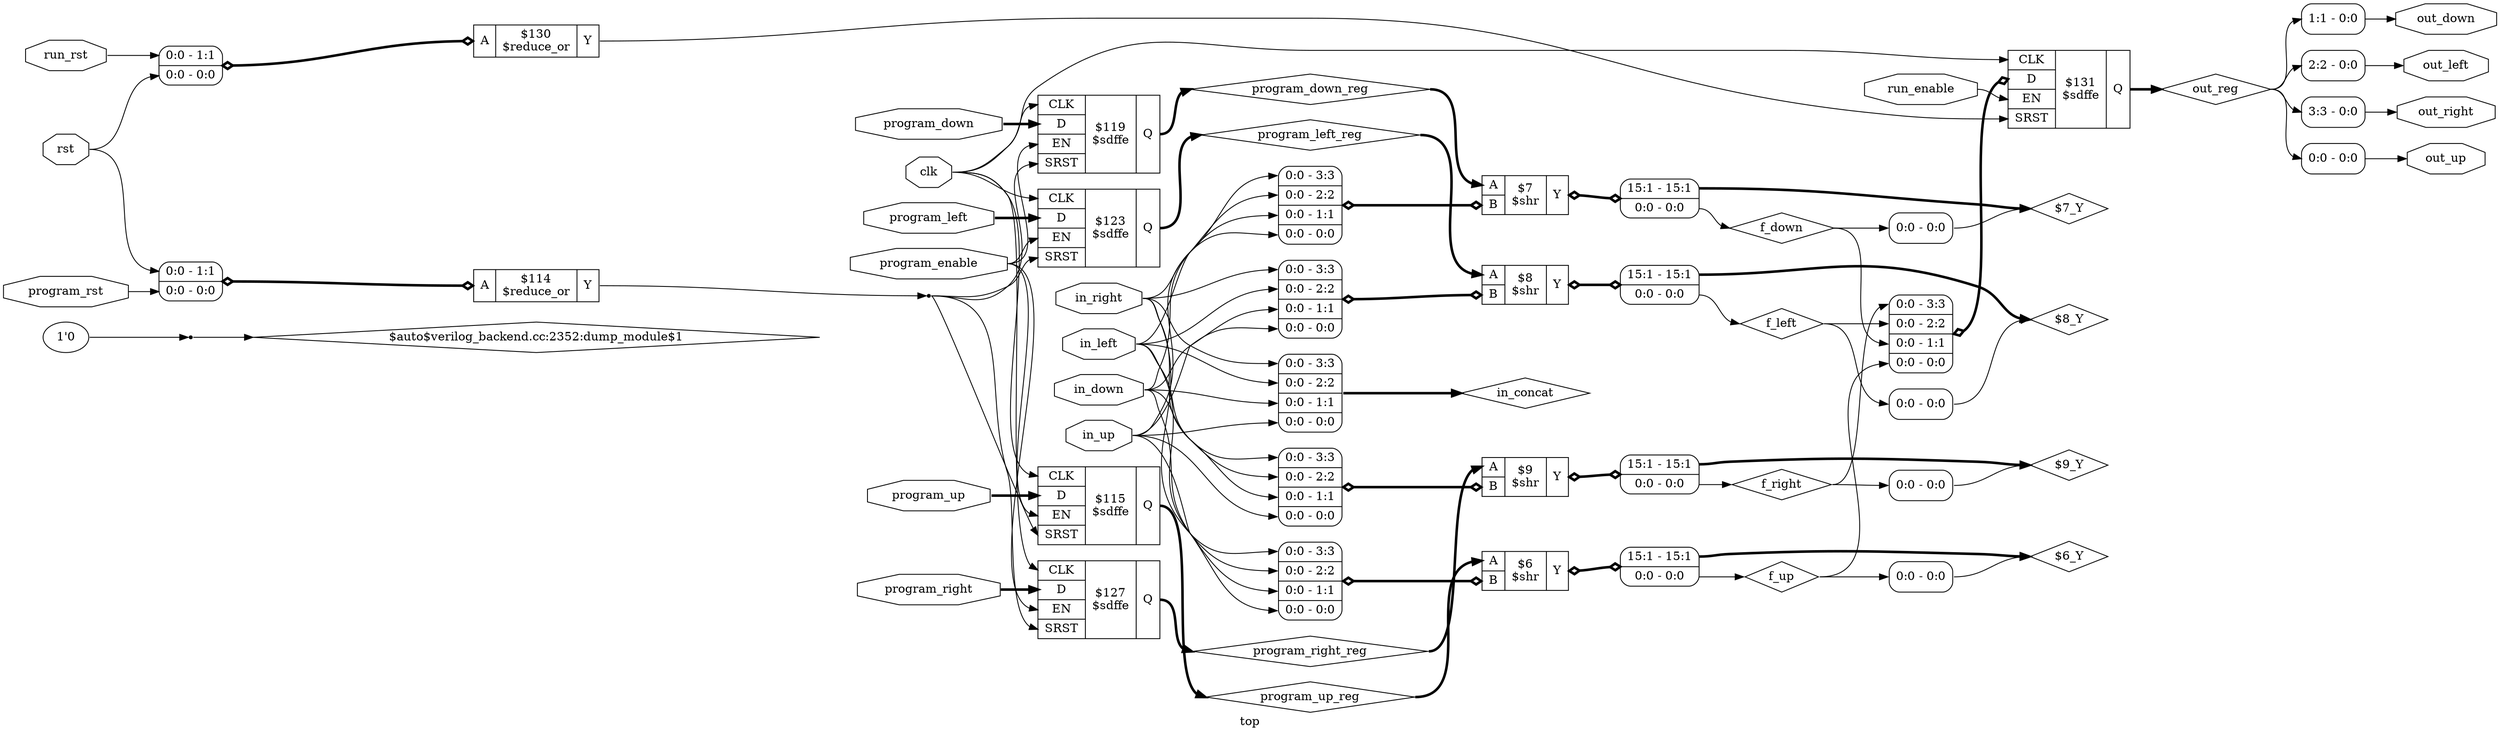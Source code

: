 digraph "top" {
label="top";
rankdir="LR";
remincross=true;
n7 [ shape=diamond, label="$auto$verilog_backend.cc:2352:dump_module$1", color="black", fontcolor="black"];
n8 [ shape=octagon, label="clk", color="black", fontcolor="black"];
n9 [ shape=diamond, label="f_down", color="black", fontcolor="black"];
n10 [ shape=diamond, label="f_left", color="black", fontcolor="black"];
n11 [ shape=diamond, label="f_right", color="black", fontcolor="black"];
n12 [ shape=diamond, label="f_up", color="black", fontcolor="black"];
n13 [ shape=diamond, label="in_concat", color="black", fontcolor="black"];
n14 [ shape=octagon, label="in_down", color="black", fontcolor="black"];
n15 [ shape=octagon, label="in_left", color="black", fontcolor="black"];
n16 [ shape=octagon, label="in_right", color="black", fontcolor="black"];
n17 [ shape=octagon, label="in_up", color="black", fontcolor="black"];
n18 [ shape=octagon, label="out_down", color="black", fontcolor="black"];
n19 [ shape=octagon, label="out_left", color="black", fontcolor="black"];
n20 [ shape=diamond, label="out_reg", color="black", fontcolor="black"];
n21 [ shape=octagon, label="out_right", color="black", fontcolor="black"];
n22 [ shape=octagon, label="out_up", color="black", fontcolor="black"];
n23 [ shape=octagon, label="program_down", color="black", fontcolor="black"];
n24 [ shape=diamond, label="program_down_reg", color="black", fontcolor="black"];
n25 [ shape=octagon, label="program_enable", color="black", fontcolor="black"];
n26 [ shape=octagon, label="program_left", color="black", fontcolor="black"];
n27 [ shape=diamond, label="program_left_reg", color="black", fontcolor="black"];
n28 [ shape=octagon, label="program_right", color="black", fontcolor="black"];
n29 [ shape=diamond, label="program_right_reg", color="black", fontcolor="black"];
n30 [ shape=octagon, label="program_rst", color="black", fontcolor="black"];
n31 [ shape=octagon, label="program_up", color="black", fontcolor="black"];
n32 [ shape=diamond, label="program_up_reg", color="black", fontcolor="black"];
n33 [ shape=octagon, label="rst", color="black", fontcolor="black"];
n34 [ shape=octagon, label="run_enable", color="black", fontcolor="black"];
n35 [ shape=octagon, label="run_rst", color="black", fontcolor="black"];
c41 [ shape=record, label="{{<p36> CLK|<p37> D|<p38> EN|<p39> SRST}|$115\n$sdffe|{<p40> Q}}",  ];
c42 [ shape=record, label="{{<p36> CLK|<p37> D|<p38> EN|<p39> SRST}|$119\n$sdffe|{<p40> Q}}",  ];
c43 [ shape=record, label="{{<p36> CLK|<p37> D|<p38> EN|<p39> SRST}|$123\n$sdffe|{<p40> Q}}",  ];
c44 [ shape=record, label="{{<p36> CLK|<p37> D|<p38> EN|<p39> SRST}|$127\n$sdffe|{<p40> Q}}",  ];
c45 [ shape=record, label="{{<p36> CLK|<p37> D|<p38> EN|<p39> SRST}|$131\n$sdffe|{<p40> Q}}",  ];
x0 [ shape=record, style=rounded, label="<s3> 0:0 - 3:3 |<s2> 0:0 - 2:2 |<s1> 0:0 - 1:1 |<s0> 0:0 - 0:0 ", color="black", fontcolor="black" ];
x0:e -> c45:p37:w [arrowhead=odiamond, arrowtail=odiamond, dir=both, color="black", fontcolor="black", style="setlinewidth(3)", label=""];
c48 [ shape=record, label="{{<p46> A}|$114\n$reduce_or|{<p47> Y}}",  ];
x1 [ shape=record, style=rounded, label="<s1> 0:0 - 1:1 |<s0> 0:0 - 0:0 ", color="black", fontcolor="black" ];
x1:e -> c48:p46:w [arrowhead=odiamond, arrowtail=odiamond, dir=both, color="black", fontcolor="black", style="setlinewidth(3)", label=""];
c49 [ shape=record, label="{{<p46> A}|$130\n$reduce_or|{<p47> Y}}",  ];
x2 [ shape=record, style=rounded, label="<s1> 0:0 - 1:1 |<s0> 0:0 - 0:0 ", color="black", fontcolor="black" ];
x2:e -> c49:p46:w [arrowhead=odiamond, arrowtail=odiamond, dir=both, color="black", fontcolor="black", style="setlinewidth(3)", label=""];
c51 [ shape=record, label="{{<p46> A|<p50> B}|$6\n$shr|{<p47> Y}}",  ];
x3 [ shape=record, style=rounded, label="<s3> 0:0 - 3:3 |<s2> 0:0 - 2:2 |<s1> 0:0 - 1:1 |<s0> 0:0 - 0:0 ", color="black", fontcolor="black" ];
x3:e -> c51:p50:w [arrowhead=odiamond, arrowtail=odiamond, dir=both, color="black", fontcolor="black", style="setlinewidth(3)", label=""];
x4 [ shape=record, style=rounded, label="<s1> 15:1 - 15:1 |<s0> 0:0 - 0:0 ", color="black", fontcolor="black" ];
c51:p47:e -> x4:w [arrowhead=odiamond, arrowtail=odiamond, dir=both, color="black", fontcolor="black", style="setlinewidth(3)", label=""];
c52 [ shape=record, label="{{<p46> A|<p50> B}|$7\n$shr|{<p47> Y}}",  ];
x5 [ shape=record, style=rounded, label="<s3> 0:0 - 3:3 |<s2> 0:0 - 2:2 |<s1> 0:0 - 1:1 |<s0> 0:0 - 0:0 ", color="black", fontcolor="black" ];
x5:e -> c52:p50:w [arrowhead=odiamond, arrowtail=odiamond, dir=both, color="black", fontcolor="black", style="setlinewidth(3)", label=""];
x6 [ shape=record, style=rounded, label="<s1> 15:1 - 15:1 |<s0> 0:0 - 0:0 ", color="black", fontcolor="black" ];
c52:p47:e -> x6:w [arrowhead=odiamond, arrowtail=odiamond, dir=both, color="black", fontcolor="black", style="setlinewidth(3)", label=""];
c53 [ shape=record, label="{{<p46> A|<p50> B}|$8\n$shr|{<p47> Y}}",  ];
x7 [ shape=record, style=rounded, label="<s3> 0:0 - 3:3 |<s2> 0:0 - 2:2 |<s1> 0:0 - 1:1 |<s0> 0:0 - 0:0 ", color="black", fontcolor="black" ];
x7:e -> c53:p50:w [arrowhead=odiamond, arrowtail=odiamond, dir=both, color="black", fontcolor="black", style="setlinewidth(3)", label=""];
x8 [ shape=record, style=rounded, label="<s1> 15:1 - 15:1 |<s0> 0:0 - 0:0 ", color="black", fontcolor="black" ];
c53:p47:e -> x8:w [arrowhead=odiamond, arrowtail=odiamond, dir=both, color="black", fontcolor="black", style="setlinewidth(3)", label=""];
c54 [ shape=record, label="{{<p46> A|<p50> B}|$9\n$shr|{<p47> Y}}",  ];
x9 [ shape=record, style=rounded, label="<s3> 0:0 - 3:3 |<s2> 0:0 - 2:2 |<s1> 0:0 - 1:1 |<s0> 0:0 - 0:0 ", color="black", fontcolor="black" ];
x9:e -> c54:p50:w [arrowhead=odiamond, arrowtail=odiamond, dir=both, color="black", fontcolor="black", style="setlinewidth(3)", label=""];
x10 [ shape=record, style=rounded, label="<s1> 15:1 - 15:1 |<s0> 0:0 - 0:0 ", color="black", fontcolor="black" ];
c54:p47:e -> x10:w [arrowhead=odiamond, arrowtail=odiamond, dir=both, color="black", fontcolor="black", style="setlinewidth(3)", label=""];
x11 [ shape=record, style=rounded, label="<s0> 0:0 - 0:0 ", color="black", fontcolor="black" ];
x12 [ shape=record, style=rounded, label="<s0> 0:0 - 0:0 ", color="black", fontcolor="black" ];
x13 [ shape=record, style=rounded, label="<s0> 0:0 - 0:0 ", color="black", fontcolor="black" ];
x14 [ shape=record, style=rounded, label="<s0> 0:0 - 0:0 ", color="black", fontcolor="black" ];
v15 [ label="1'0" ];
x16 [shape=point, ];
x17 [ shape=record, style=rounded, label="<s3> 0:0 - 3:3 |<s2> 0:0 - 2:2 |<s1> 0:0 - 1:1 |<s0> 0:0 - 0:0 ", color="black", fontcolor="black" ];
x18 [ shape=record, style=rounded, label="<s0> 1:1 - 0:0 ", color="black", fontcolor="black" ];
x19 [ shape=record, style=rounded, label="<s0> 2:2 - 0:0 ", color="black", fontcolor="black" ];
x20 [ shape=record, style=rounded, label="<s0> 3:3 - 0:0 ", color="black", fontcolor="black" ];
x21 [ shape=record, style=rounded, label="<s0> 0:0 - 0:0 ", color="black", fontcolor="black" ];
n1 [ shape=point ];
c48:p47:e -> n1:w [color="black", fontcolor="black", label=""];
n1:e -> c41:p39:w [color="black", fontcolor="black", label=""];
n1:e -> c42:p39:w [color="black", fontcolor="black", label=""];
n1:e -> c43:p39:w [color="black", fontcolor="black", label=""];
n1:e -> c44:p39:w [color="black", fontcolor="black", label=""];
x8:s0:e -> n10:w [color="black", fontcolor="black", label=""];
n10:e -> x0:s2:w [color="black", fontcolor="black", label=""];
n10:e -> x13:w [color="black", fontcolor="black", label=""];
x10:s0:e -> n11:w [color="black", fontcolor="black", label=""];
n11:e -> x0:s3:w [color="black", fontcolor="black", label=""];
n11:e -> x14:w [color="black", fontcolor="black", label=""];
x4:s0:e -> n12:w [color="black", fontcolor="black", label=""];
n12:e -> x0:s0:w [color="black", fontcolor="black", label=""];
n12:e -> x11:w [color="black", fontcolor="black", label=""];
x17:e -> n13:w [color="black", fontcolor="black", style="setlinewidth(3)", label=""];
n14:e -> x17:s1:w [color="black", fontcolor="black", label=""];
n14:e -> x3:s1:w [color="black", fontcolor="black", label=""];
n14:e -> x5:s1:w [color="black", fontcolor="black", label=""];
n14:e -> x7:s1:w [color="black", fontcolor="black", label=""];
n14:e -> x9:s1:w [color="black", fontcolor="black", label=""];
n15:e -> x17:s2:w [color="black", fontcolor="black", label=""];
n15:e -> x3:s2:w [color="black", fontcolor="black", label=""];
n15:e -> x5:s2:w [color="black", fontcolor="black", label=""];
n15:e -> x7:s2:w [color="black", fontcolor="black", label=""];
n15:e -> x9:s2:w [color="black", fontcolor="black", label=""];
n16:e -> x17:s3:w [color="black", fontcolor="black", label=""];
n16:e -> x3:s3:w [color="black", fontcolor="black", label=""];
n16:e -> x5:s3:w [color="black", fontcolor="black", label=""];
n16:e -> x7:s3:w [color="black", fontcolor="black", label=""];
n16:e -> x9:s3:w [color="black", fontcolor="black", label=""];
n17:e -> x17:s0:w [color="black", fontcolor="black", label=""];
n17:e -> x3:s0:w [color="black", fontcolor="black", label=""];
n17:e -> x5:s0:w [color="black", fontcolor="black", label=""];
n17:e -> x7:s0:w [color="black", fontcolor="black", label=""];
n17:e -> x9:s0:w [color="black", fontcolor="black", label=""];
x18:e -> n18:w [color="black", fontcolor="black", label=""];
x19:e -> n19:w [color="black", fontcolor="black", label=""];
c49:p47:e -> c45:p39:w [color="black", fontcolor="black", label=""];
c45:p40:e -> n20:w [color="black", fontcolor="black", style="setlinewidth(3)", label=""];
n20:e -> x18:s0:w [color="black", fontcolor="black", label=""];
n20:e -> x19:s0:w [color="black", fontcolor="black", label=""];
n20:e -> x20:s0:w [color="black", fontcolor="black", label=""];
n20:e -> x21:s0:w [color="black", fontcolor="black", label=""];
x20:e -> n21:w [color="black", fontcolor="black", label=""];
x21:e -> n22:w [color="black", fontcolor="black", label=""];
n23:e -> c42:p37:w [color="black", fontcolor="black", style="setlinewidth(3)", label=""];
c42:p40:e -> n24:w [color="black", fontcolor="black", style="setlinewidth(3)", label=""];
n24:e -> c52:p46:w [color="black", fontcolor="black", style="setlinewidth(3)", label=""];
n25:e -> c41:p38:w [color="black", fontcolor="black", label=""];
n25:e -> c42:p38:w [color="black", fontcolor="black", label=""];
n25:e -> c43:p38:w [color="black", fontcolor="black", label=""];
n25:e -> c44:p38:w [color="black", fontcolor="black", label=""];
n26:e -> c43:p37:w [color="black", fontcolor="black", style="setlinewidth(3)", label=""];
c43:p40:e -> n27:w [color="black", fontcolor="black", style="setlinewidth(3)", label=""];
n27:e -> c53:p46:w [color="black", fontcolor="black", style="setlinewidth(3)", label=""];
n28:e -> c44:p37:w [color="black", fontcolor="black", style="setlinewidth(3)", label=""];
c44:p40:e -> n29:w [color="black", fontcolor="black", style="setlinewidth(3)", label=""];
n29:e -> c54:p46:w [color="black", fontcolor="black", style="setlinewidth(3)", label=""];
n3 [ shape=diamond, label="$6_Y" ];
x11:s0:e -> n3:w [color="black", fontcolor="black", label=""];
x4:s1:e -> n3:w [color="black", fontcolor="black", style="setlinewidth(3)", label=""];
n30:e -> x1:s0:w [color="black", fontcolor="black", label=""];
n31:e -> c41:p37:w [color="black", fontcolor="black", style="setlinewidth(3)", label=""];
c41:p40:e -> n32:w [color="black", fontcolor="black", style="setlinewidth(3)", label=""];
n32:e -> c51:p46:w [color="black", fontcolor="black", style="setlinewidth(3)", label=""];
n33:e -> x1:s1:w [color="black", fontcolor="black", label=""];
n33:e -> x2:s0:w [color="black", fontcolor="black", label=""];
n34:e -> c45:p38:w [color="black", fontcolor="black", label=""];
n35:e -> x2:s1:w [color="black", fontcolor="black", label=""];
n4 [ shape=diamond, label="$7_Y" ];
x12:s0:e -> n4:w [color="black", fontcolor="black", label=""];
x6:s1:e -> n4:w [color="black", fontcolor="black", style="setlinewidth(3)", label=""];
n5 [ shape=diamond, label="$8_Y" ];
x13:s0:e -> n5:w [color="black", fontcolor="black", label=""];
x8:s1:e -> n5:w [color="black", fontcolor="black", style="setlinewidth(3)", label=""];
n6 [ shape=diamond, label="$9_Y" ];
x10:s1:e -> n6:w [color="black", fontcolor="black", style="setlinewidth(3)", label=""];
x14:s0:e -> n6:w [color="black", fontcolor="black", label=""];
x16:e -> n7:w [color="black", fontcolor="black", label=""];
n8:e -> c41:p36:w [color="black", fontcolor="black", label=""];
n8:e -> c42:p36:w [color="black", fontcolor="black", label=""];
n8:e -> c43:p36:w [color="black", fontcolor="black", label=""];
n8:e -> c44:p36:w [color="black", fontcolor="black", label=""];
n8:e -> c45:p36:w [color="black", fontcolor="black", label=""];
x6:s0:e -> n9:w [color="black", fontcolor="black", label=""];
n9:e -> x0:s1:w [color="black", fontcolor="black", label=""];
n9:e -> x12:w [color="black", fontcolor="black", label=""];
v15:e -> x16:w [color="black", fontcolor="black", label=""];
}
